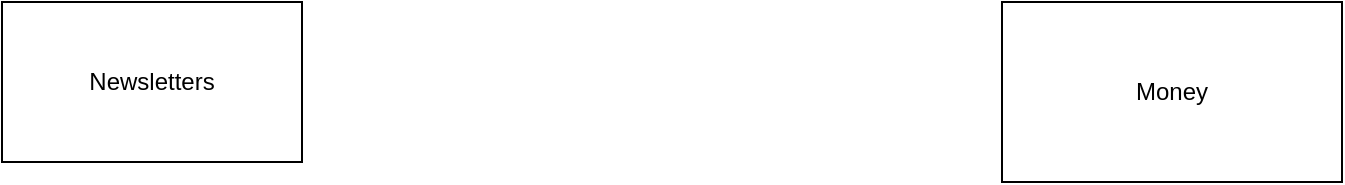<mxfile version="14.9.2" type="github">
  <diagram id="PD4x2Jez_3IE6LUOtenR" name="Page-1">
    <mxGraphModel dx="1422" dy="794" grid="1" gridSize="10" guides="1" tooltips="1" connect="1" arrows="1" fold="1" page="1" pageScale="1" pageWidth="850" pageHeight="1100" math="0" shadow="0">
      <root>
        <mxCell id="0" />
        <mxCell id="1" parent="0" />
        <mxCell id="byOGW8TRZdtDR0mBGnON-1" value="Newsletters" style="rounded=0;whiteSpace=wrap;html=1;" vertex="1" parent="1">
          <mxGeometry x="120" y="110" width="150" height="80" as="geometry" />
        </mxCell>
        <mxCell id="byOGW8TRZdtDR0mBGnON-2" value="Money" style="rounded=0;whiteSpace=wrap;html=1;" vertex="1" parent="1">
          <mxGeometry x="620" y="110" width="170" height="90" as="geometry" />
        </mxCell>
      </root>
    </mxGraphModel>
  </diagram>
</mxfile>
